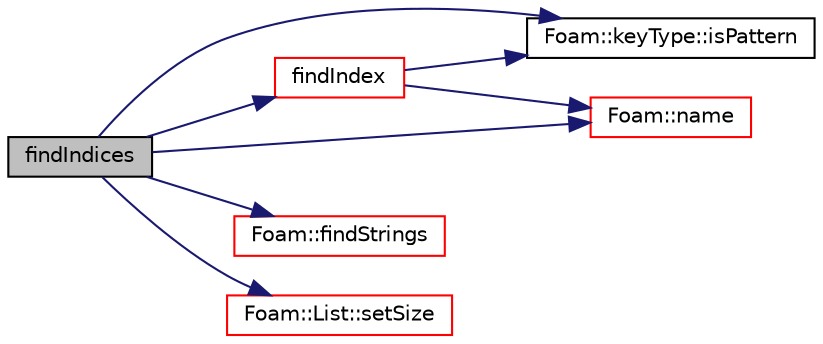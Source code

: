 digraph "findIndices"
{
  bgcolor="transparent";
  edge [fontname="Helvetica",fontsize="10",labelfontname="Helvetica",labelfontsize="10"];
  node [fontname="Helvetica",fontsize="10",shape=record];
  rankdir="LR";
  Node1 [label="findIndices",height=0.2,width=0.4,color="black", fillcolor="grey75", style="filled", fontcolor="black"];
  Node1 -> Node2 [color="midnightblue",fontsize="10",style="solid",fontname="Helvetica"];
  Node2 [label="findIndex",height=0.2,width=0.4,color="red",URL="$a03018.html#a955c3122cd8ec6013c0c6e47996da27c",tooltip="Return zone index for the first match, return -1 if not found. "];
  Node2 -> Node3 [color="midnightblue",fontsize="10",style="solid",fontname="Helvetica"];
  Node3 [label="Foam::keyType::isPattern",height=0.2,width=0.4,color="black",URL="$a01258.html#a3376c871d0178131d9d7c06b13f62731",tooltip="Should be treated as a match rather than a literal string. "];
  Node2 -> Node4 [color="midnightblue",fontsize="10",style="solid",fontname="Helvetica"];
  Node4 [label="Foam::name",height=0.2,width=0.4,color="red",URL="$a10936.html#adcb0df2bd4953cb6bb390272d8263c3a",tooltip="Return a string representation of a complex. "];
  Node1 -> Node5 [color="midnightblue",fontsize="10",style="solid",fontname="Helvetica"];
  Node5 [label="Foam::findStrings",height=0.2,width=0.4,color="red",URL="$a10936.html#a24d78dbd0055269ca2a05f27a1edebff",tooltip="Return true if string matches one of the regular expressions. "];
  Node1 -> Node3 [color="midnightblue",fontsize="10",style="solid",fontname="Helvetica"];
  Node1 -> Node4 [color="midnightblue",fontsize="10",style="solid",fontname="Helvetica"];
  Node1 -> Node6 [color="midnightblue",fontsize="10",style="solid",fontname="Helvetica"];
  Node6 [label="Foam::List::setSize",height=0.2,width=0.4,color="red",URL="$a01397.html#aedb985ffeaf1bdbfeccc2a8730405703",tooltip="Reset size of List. "];
}
